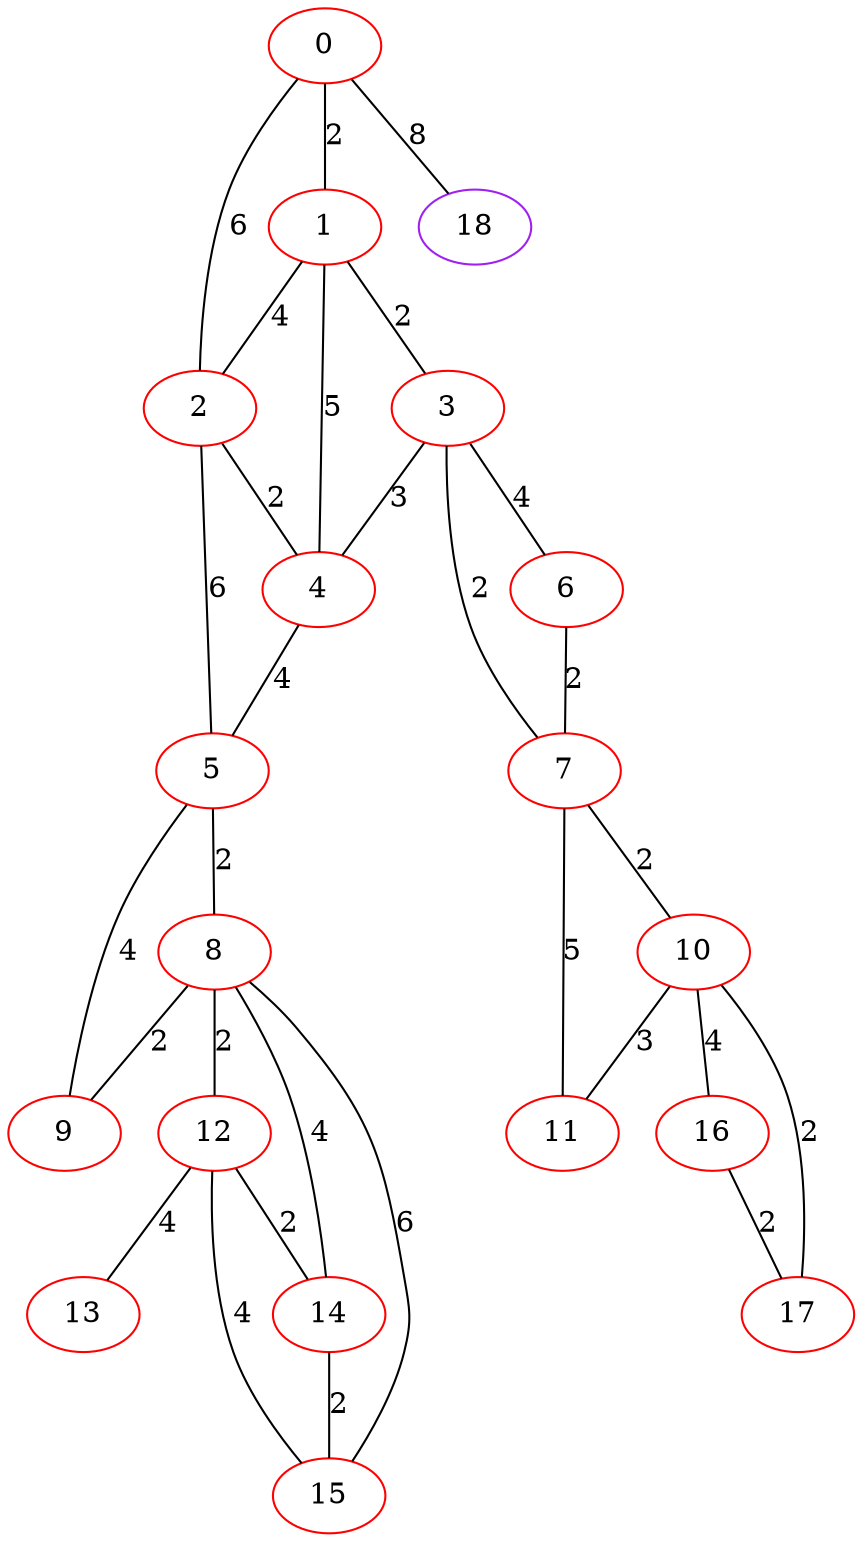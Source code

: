 graph "" {
0 [color=red, weight=1];
1 [color=red, weight=1];
2 [color=red, weight=1];
3 [color=red, weight=1];
4 [color=red, weight=1];
5 [color=red, weight=1];
6 [color=red, weight=1];
7 [color=red, weight=1];
8 [color=red, weight=1];
9 [color=red, weight=1];
10 [color=red, weight=1];
11 [color=red, weight=1];
12 [color=red, weight=1];
13 [color=red, weight=1];
14 [color=red, weight=1];
15 [color=red, weight=1];
16 [color=red, weight=1];
17 [color=red, weight=1];
18 [color=purple, weight=4];
0 -- 1  [key=0, label=2];
0 -- 2  [key=0, label=6];
0 -- 18  [key=0, label=8];
1 -- 2  [key=0, label=4];
1 -- 3  [key=0, label=2];
1 -- 4  [key=0, label=5];
2 -- 4  [key=0, label=2];
2 -- 5  [key=0, label=6];
3 -- 4  [key=0, label=3];
3 -- 6  [key=0, label=4];
3 -- 7  [key=0, label=2];
4 -- 5  [key=0, label=4];
5 -- 8  [key=0, label=2];
5 -- 9  [key=0, label=4];
6 -- 7  [key=0, label=2];
7 -- 10  [key=0, label=2];
7 -- 11  [key=0, label=5];
8 -- 9  [key=0, label=2];
8 -- 12  [key=0, label=2];
8 -- 14  [key=0, label=4];
8 -- 15  [key=0, label=6];
10 -- 16  [key=0, label=4];
10 -- 17  [key=0, label=2];
10 -- 11  [key=0, label=3];
12 -- 13  [key=0, label=4];
12 -- 14  [key=0, label=2];
12 -- 15  [key=0, label=4];
14 -- 15  [key=0, label=2];
16 -- 17  [key=0, label=2];
}
